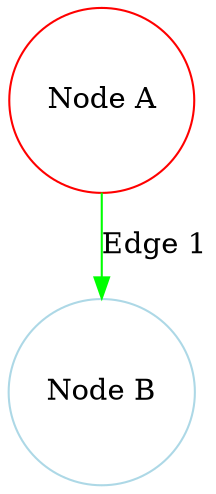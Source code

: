 digraph {
    node [shape=circle, color=lightblue];
    A [label="Node A" color=red];
    B [label="Node B"];
    A -> B [label="Edge 1", color="green"];
}
